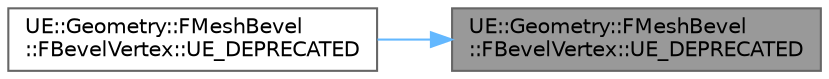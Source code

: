 digraph "UE::Geometry::FMeshBevel::FBevelVertex::UE_DEPRECATED"
{
 // INTERACTIVE_SVG=YES
 // LATEX_PDF_SIZE
  bgcolor="transparent";
  edge [fontname=Helvetica,fontsize=10,labelfontname=Helvetica,labelfontsize=10];
  node [fontname=Helvetica,fontsize=10,shape=box,height=0.2,width=0.4];
  rankdir="RL";
  Node1 [id="Node000001",label="UE::Geometry::FMeshBevel\l::FBevelVertex::UE_DEPRECATED",height=0.2,width=0.4,color="gray40", fillcolor="grey60", style="filled", fontcolor="black",tooltip=" "];
  Node1 -> Node2 [id="edge1_Node000001_Node000002",dir="back",color="steelblue1",style="solid",tooltip=" "];
  Node2 [id="Node000002",label="UE::Geometry::FMeshBevel\l::FBevelVertex::UE_DEPRECATED",height=0.2,width=0.4,color="grey40", fillcolor="white", style="filled",URL="$d5/dbc/structUE_1_1Geometry_1_1FMeshBevel_1_1FBevelVertex.html#a713a20bb7e8180bf8b467e2973752223",tooltip=" "];
}

